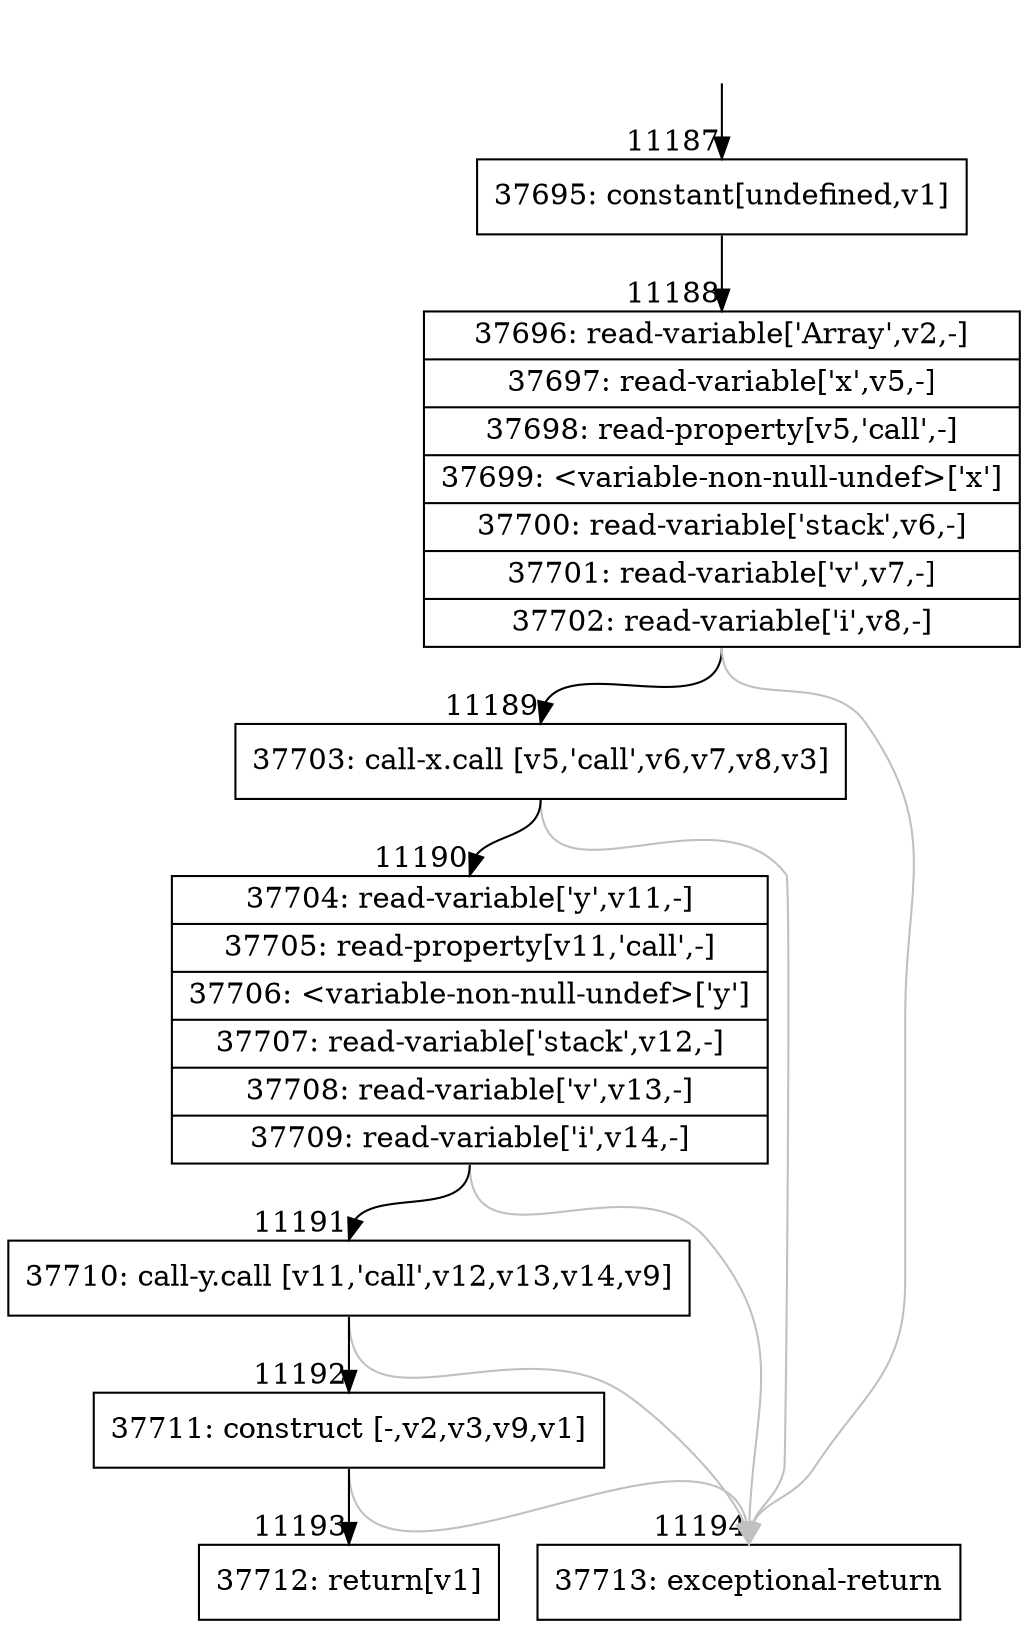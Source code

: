 digraph {
rankdir="TD"
BB_entry1033[shape=none,label=""];
BB_entry1033 -> BB11187 [tailport=s, headport=n, headlabel="    11187"]
BB11187 [shape=record label="{37695: constant[undefined,v1]}" ] 
BB11187 -> BB11188 [tailport=s, headport=n, headlabel="      11188"]
BB11188 [shape=record label="{37696: read-variable['Array',v2,-]|37697: read-variable['x',v5,-]|37698: read-property[v5,'call',-]|37699: \<variable-non-null-undef\>['x']|37700: read-variable['stack',v6,-]|37701: read-variable['v',v7,-]|37702: read-variable['i',v8,-]}" ] 
BB11188 -> BB11189 [tailport=s, headport=n, headlabel="      11189"]
BB11188 -> BB11194 [tailport=s, headport=n, color=gray, headlabel="      11194"]
BB11189 [shape=record label="{37703: call-x.call [v5,'call',v6,v7,v8,v3]}" ] 
BB11189 -> BB11190 [tailport=s, headport=n, headlabel="      11190"]
BB11189 -> BB11194 [tailport=s, headport=n, color=gray]
BB11190 [shape=record label="{37704: read-variable['y',v11,-]|37705: read-property[v11,'call',-]|37706: \<variable-non-null-undef\>['y']|37707: read-variable['stack',v12,-]|37708: read-variable['v',v13,-]|37709: read-variable['i',v14,-]}" ] 
BB11190 -> BB11191 [tailport=s, headport=n, headlabel="      11191"]
BB11190 -> BB11194 [tailport=s, headport=n, color=gray]
BB11191 [shape=record label="{37710: call-y.call [v11,'call',v12,v13,v14,v9]}" ] 
BB11191 -> BB11192 [tailport=s, headport=n, headlabel="      11192"]
BB11191 -> BB11194 [tailport=s, headport=n, color=gray]
BB11192 [shape=record label="{37711: construct [-,v2,v3,v9,v1]}" ] 
BB11192 -> BB11193 [tailport=s, headport=n, headlabel="      11193"]
BB11192 -> BB11194 [tailport=s, headport=n, color=gray]
BB11193 [shape=record label="{37712: return[v1]}" ] 
BB11194 [shape=record label="{37713: exceptional-return}" ] 
//#$~ 6659
}
